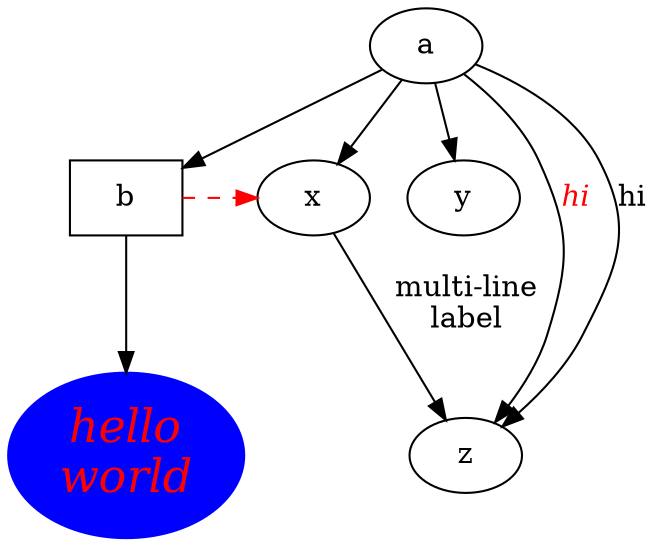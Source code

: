 digraph test4 {
       a -> b -> c;
       a -> {x y};
       b [shape=box];
       c [label="hello\nworld",color=blue,fontsize=22,
            fontname="Palatino-Italic",fontcolor=red,style=filled];
       a -> z [label="hi",
            fontname="Palatino-Italic",fontcolor=red,style=filled];
       a -> z [label="hi", weight=0];
       x -> z [label="multi-line\nlabel"];
       edge [style=dashed,color=red];
       b -> x;
       {rank=same; b x}
}

